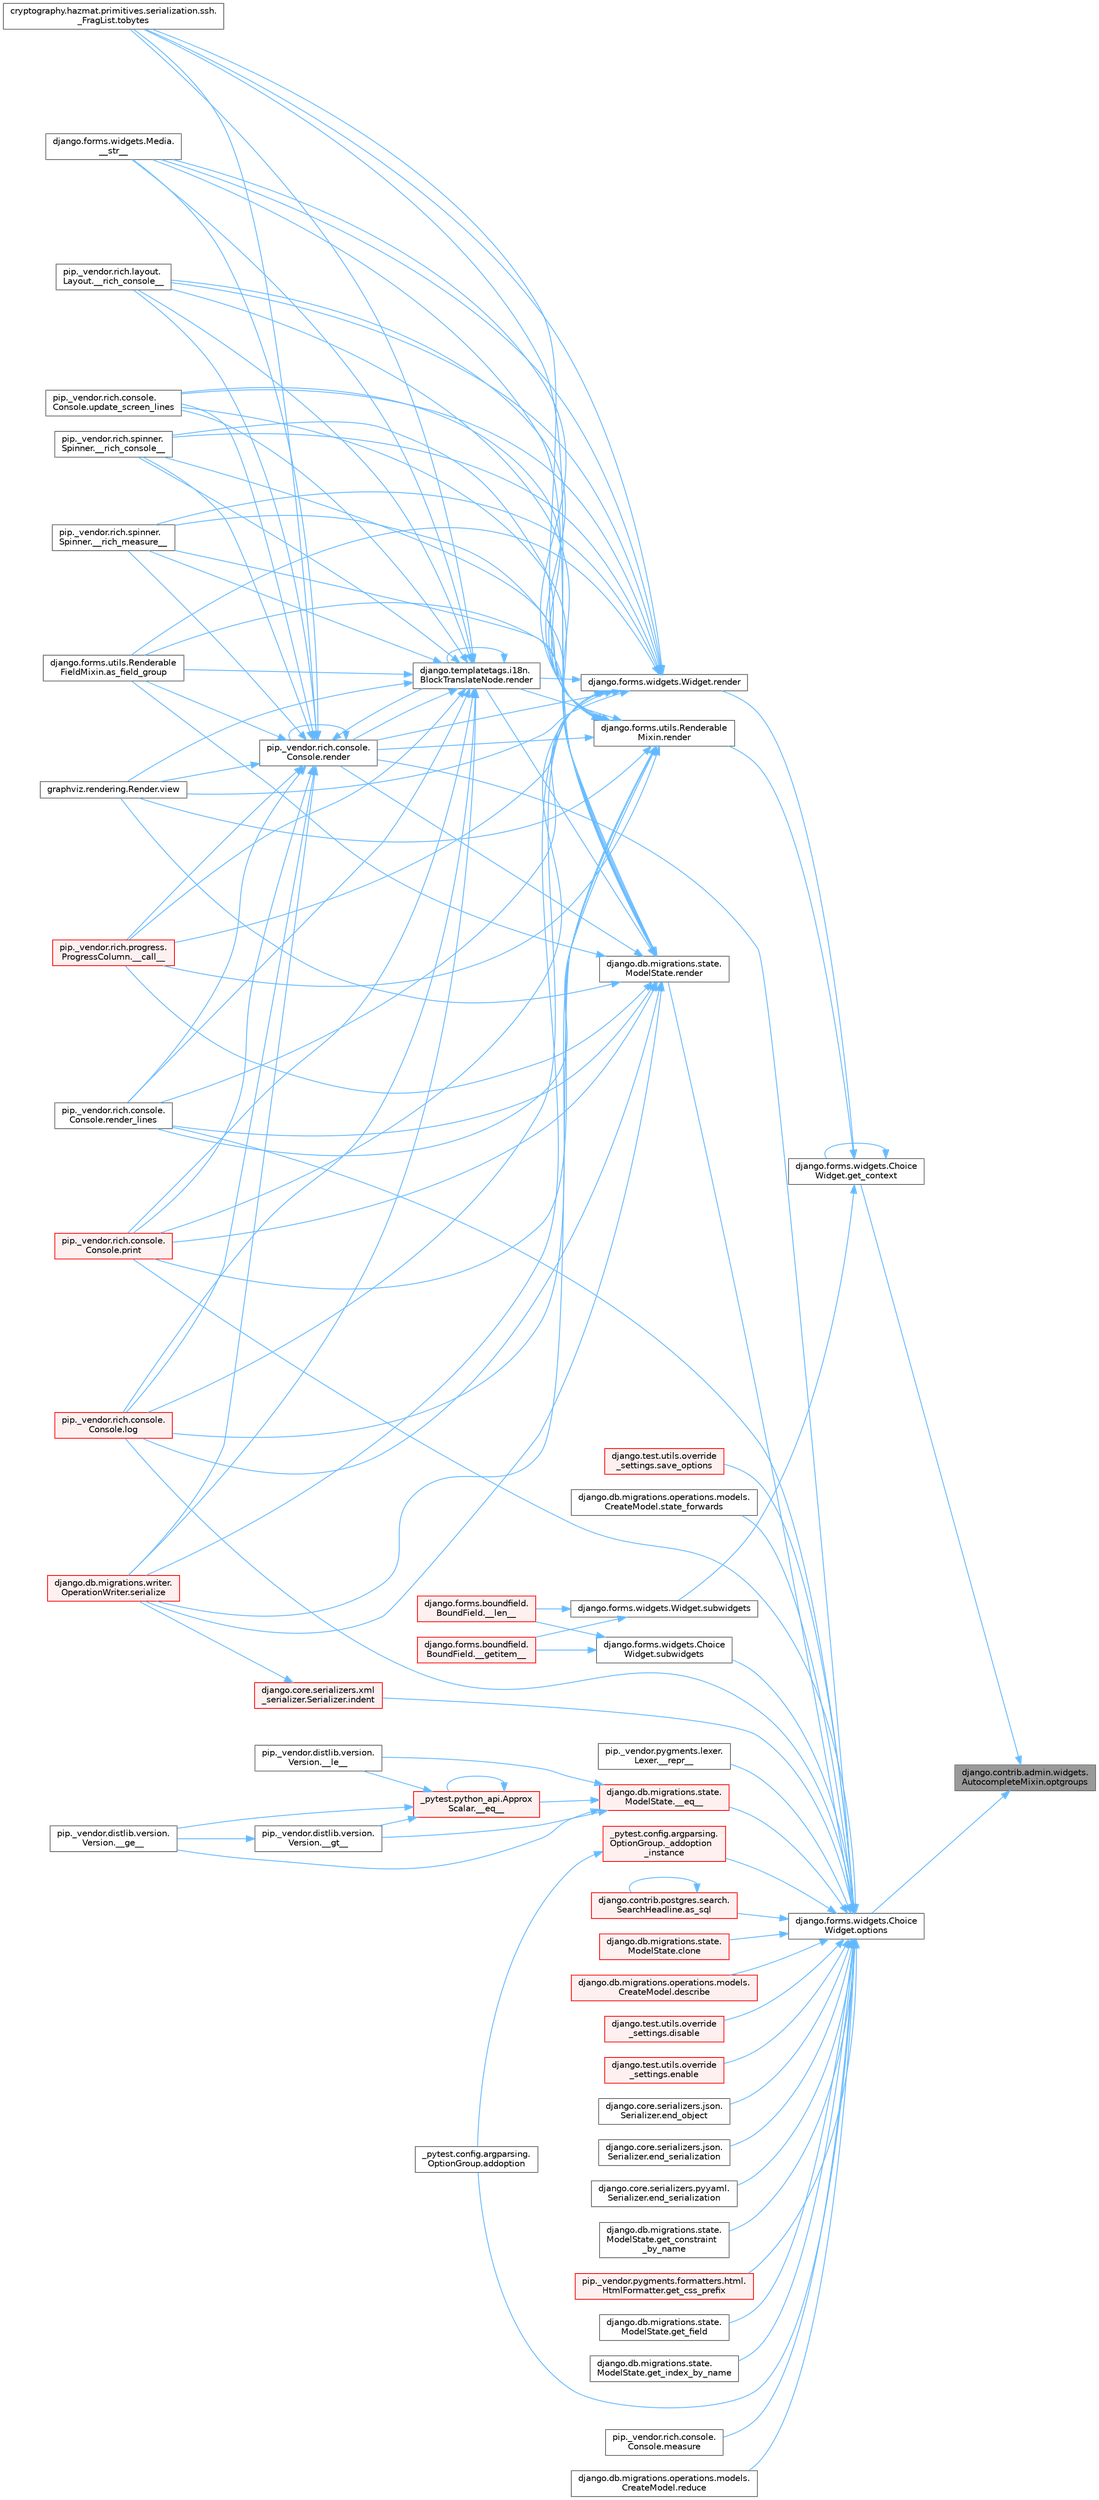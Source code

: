 digraph "django.contrib.admin.widgets.AutocompleteMixin.optgroups"
{
 // LATEX_PDF_SIZE
  bgcolor="transparent";
  edge [fontname=Helvetica,fontsize=10,labelfontname=Helvetica,labelfontsize=10];
  node [fontname=Helvetica,fontsize=10,shape=box,height=0.2,width=0.4];
  rankdir="RL";
  Node1 [id="Node000001",label="django.contrib.admin.widgets.\lAutocompleteMixin.optgroups",height=0.2,width=0.4,color="gray40", fillcolor="grey60", style="filled", fontcolor="black",tooltip=" "];
  Node1 -> Node2 [id="edge1_Node000001_Node000002",dir="back",color="steelblue1",style="solid",tooltip=" "];
  Node2 [id="Node000002",label="django.forms.widgets.Choice\lWidget.get_context",height=0.2,width=0.4,color="grey40", fillcolor="white", style="filled",URL="$classdjango_1_1forms_1_1widgets_1_1_choice_widget.html#a31e20981027ba50f51362ea6f9083ae1",tooltip=" "];
  Node2 -> Node2 [id="edge2_Node000002_Node000002",dir="back",color="steelblue1",style="solid",tooltip=" "];
  Node2 -> Node3 [id="edge3_Node000002_Node000003",dir="back",color="steelblue1",style="solid",tooltip=" "];
  Node3 [id="Node000003",label="django.forms.utils.Renderable\lMixin.render",height=0.2,width=0.4,color="grey40", fillcolor="white", style="filled",URL="$classdjango_1_1forms_1_1utils_1_1_renderable_mixin.html#acdc73a3b1da7190ea3c6e0e2cb22e297",tooltip=" "];
  Node3 -> Node4 [id="edge4_Node000003_Node000004",dir="back",color="steelblue1",style="solid",tooltip=" "];
  Node4 [id="Node000004",label="pip._vendor.rich.progress.\lProgressColumn.__call__",height=0.2,width=0.4,color="red", fillcolor="#FFF0F0", style="filled",URL="$classpip_1_1__vendor_1_1rich_1_1progress_1_1_progress_column.html#ae0c399be74222f949edb0fa5324cf6ea",tooltip=" "];
  Node3 -> Node7 [id="edge5_Node000003_Node000007",dir="back",color="steelblue1",style="solid",tooltip=" "];
  Node7 [id="Node000007",label="pip._vendor.rich.layout.\lLayout.__rich_console__",height=0.2,width=0.4,color="grey40", fillcolor="white", style="filled",URL="$classpip_1_1__vendor_1_1rich_1_1layout_1_1_layout.html#ac39cb3d17d2b0324ee1b0dada41a3ebd",tooltip=" "];
  Node3 -> Node8 [id="edge6_Node000003_Node000008",dir="back",color="steelblue1",style="solid",tooltip=" "];
  Node8 [id="Node000008",label="pip._vendor.rich.spinner.\lSpinner.__rich_console__",height=0.2,width=0.4,color="grey40", fillcolor="white", style="filled",URL="$classpip_1_1__vendor_1_1rich_1_1spinner_1_1_spinner.html#a6883d8dced19ac48d4dfc74f776357fd",tooltip=" "];
  Node3 -> Node9 [id="edge7_Node000003_Node000009",dir="back",color="steelblue1",style="solid",tooltip=" "];
  Node9 [id="Node000009",label="pip._vendor.rich.spinner.\lSpinner.__rich_measure__",height=0.2,width=0.4,color="grey40", fillcolor="white", style="filled",URL="$classpip_1_1__vendor_1_1rich_1_1spinner_1_1_spinner.html#a89745682c823c44a31bae8e8d07869f5",tooltip=" "];
  Node3 -> Node10 [id="edge8_Node000003_Node000010",dir="back",color="steelblue1",style="solid",tooltip=" "];
  Node10 [id="Node000010",label="django.forms.widgets.Media.\l__str__",height=0.2,width=0.4,color="grey40", fillcolor="white", style="filled",URL="$classdjango_1_1forms_1_1widgets_1_1_media.html#ae1651710548a7d9f14f036d035012d21",tooltip=" "];
  Node3 -> Node11 [id="edge9_Node000003_Node000011",dir="back",color="steelblue1",style="solid",tooltip=" "];
  Node11 [id="Node000011",label="django.forms.utils.Renderable\lFieldMixin.as_field_group",height=0.2,width=0.4,color="grey40", fillcolor="white", style="filled",URL="$classdjango_1_1forms_1_1utils_1_1_renderable_field_mixin.html#a1e9a1b4f790ea694431554267fd5d74c",tooltip=" "];
  Node3 -> Node12 [id="edge10_Node000003_Node000012",dir="back",color="steelblue1",style="solid",tooltip=" "];
  Node12 [id="Node000012",label="pip._vendor.rich.console.\lConsole.log",height=0.2,width=0.4,color="red", fillcolor="#FFF0F0", style="filled",URL="$classpip_1_1__vendor_1_1rich_1_1console_1_1_console.html#af9c77e39f9413fc2b134c60cfa23b0f1",tooltip=" "];
  Node3 -> Node433 [id="edge11_Node000003_Node000433",dir="back",color="steelblue1",style="solid",tooltip=" "];
  Node433 [id="Node000433",label="pip._vendor.rich.console.\lConsole.print",height=0.2,width=0.4,color="red", fillcolor="#FFF0F0", style="filled",URL="$classpip_1_1__vendor_1_1rich_1_1console_1_1_console.html#af954370cdbb49236b597f2c11064549d",tooltip=" "];
  Node3 -> Node515 [id="edge12_Node000003_Node000515",dir="back",color="steelblue1",style="solid",tooltip=" "];
  Node515 [id="Node000515",label="django.templatetags.i18n.\lBlockTranslateNode.render",height=0.2,width=0.4,color="grey40", fillcolor="white", style="filled",URL="$classdjango_1_1templatetags_1_1i18n_1_1_block_translate_node.html#aaf05bebfd02c1c4b676387ada0357832",tooltip=" "];
  Node515 -> Node4 [id="edge13_Node000515_Node000004",dir="back",color="steelblue1",style="solid",tooltip=" "];
  Node515 -> Node7 [id="edge14_Node000515_Node000007",dir="back",color="steelblue1",style="solid",tooltip=" "];
  Node515 -> Node8 [id="edge15_Node000515_Node000008",dir="back",color="steelblue1",style="solid",tooltip=" "];
  Node515 -> Node9 [id="edge16_Node000515_Node000009",dir="back",color="steelblue1",style="solid",tooltip=" "];
  Node515 -> Node10 [id="edge17_Node000515_Node000010",dir="back",color="steelblue1",style="solid",tooltip=" "];
  Node515 -> Node11 [id="edge18_Node000515_Node000011",dir="back",color="steelblue1",style="solid",tooltip=" "];
  Node515 -> Node12 [id="edge19_Node000515_Node000012",dir="back",color="steelblue1",style="solid",tooltip=" "];
  Node515 -> Node433 [id="edge20_Node000515_Node000433",dir="back",color="steelblue1",style="solid",tooltip=" "];
  Node515 -> Node515 [id="edge21_Node000515_Node000515",dir="back",color="steelblue1",style="solid",tooltip=" "];
  Node515 -> Node516 [id="edge22_Node000515_Node000516",dir="back",color="steelblue1",style="solid",tooltip=" "];
  Node516 [id="Node000516",label="pip._vendor.rich.console.\lConsole.render",height=0.2,width=0.4,color="grey40", fillcolor="white", style="filled",URL="$classpip_1_1__vendor_1_1rich_1_1console_1_1_console.html#a9551b8254c573105adde80622393a938",tooltip=" "];
  Node516 -> Node4 [id="edge23_Node000516_Node000004",dir="back",color="steelblue1",style="solid",tooltip=" "];
  Node516 -> Node7 [id="edge24_Node000516_Node000007",dir="back",color="steelblue1",style="solid",tooltip=" "];
  Node516 -> Node8 [id="edge25_Node000516_Node000008",dir="back",color="steelblue1",style="solid",tooltip=" "];
  Node516 -> Node9 [id="edge26_Node000516_Node000009",dir="back",color="steelblue1",style="solid",tooltip=" "];
  Node516 -> Node10 [id="edge27_Node000516_Node000010",dir="back",color="steelblue1",style="solid",tooltip=" "];
  Node516 -> Node11 [id="edge28_Node000516_Node000011",dir="back",color="steelblue1",style="solid",tooltip=" "];
  Node516 -> Node12 [id="edge29_Node000516_Node000012",dir="back",color="steelblue1",style="solid",tooltip=" "];
  Node516 -> Node433 [id="edge30_Node000516_Node000433",dir="back",color="steelblue1",style="solid",tooltip=" "];
  Node516 -> Node515 [id="edge31_Node000516_Node000515",dir="back",color="steelblue1",style="solid",tooltip=" "];
  Node516 -> Node516 [id="edge32_Node000516_Node000516",dir="back",color="steelblue1",style="solid",tooltip=" "];
  Node516 -> Node517 [id="edge33_Node000516_Node000517",dir="back",color="steelblue1",style="solid",tooltip=" "];
  Node517 [id="Node000517",label="pip._vendor.rich.console.\lConsole.render_lines",height=0.2,width=0.4,color="grey40", fillcolor="white", style="filled",URL="$classpip_1_1__vendor_1_1rich_1_1console_1_1_console.html#a5818808a49db20c5bee6986425f96f14",tooltip=" "];
  Node516 -> Node518 [id="edge34_Node000516_Node000518",dir="back",color="steelblue1",style="solid",tooltip=" "];
  Node518 [id="Node000518",label="django.db.migrations.writer.\lOperationWriter.serialize",height=0.2,width=0.4,color="red", fillcolor="#FFF0F0", style="filled",URL="$classdjango_1_1db_1_1migrations_1_1writer_1_1_operation_writer.html#a866e8d13e1c54a35d74e9a6b0383b2f8",tooltip=" "];
  Node516 -> Node590 [id="edge35_Node000516_Node000590",dir="back",color="steelblue1",style="solid",tooltip=" "];
  Node590 [id="Node000590",label="cryptography.hazmat.primitives.serialization.ssh.\l_FragList.tobytes",height=0.2,width=0.4,color="grey40", fillcolor="white", style="filled",URL="$classcryptography_1_1hazmat_1_1primitives_1_1serialization_1_1ssh_1_1___frag_list.html#a195dd4e7c741624829a13af53fa3de38",tooltip=" "];
  Node516 -> Node591 [id="edge36_Node000516_Node000591",dir="back",color="steelblue1",style="solid",tooltip=" "];
  Node591 [id="Node000591",label="pip._vendor.rich.console.\lConsole.update_screen_lines",height=0.2,width=0.4,color="grey40", fillcolor="white", style="filled",URL="$classpip_1_1__vendor_1_1rich_1_1console_1_1_console.html#a21cfe5af86ec7533f23d45fe2969817e",tooltip=" "];
  Node516 -> Node592 [id="edge37_Node000516_Node000592",dir="back",color="steelblue1",style="solid",tooltip=" "];
  Node592 [id="Node000592",label="graphviz.rendering.Render.view",height=0.2,width=0.4,color="grey40", fillcolor="white", style="filled",URL="$classgraphviz_1_1rendering_1_1_render.html#a53169c422996b9a7e92b5580c13914e2",tooltip=" "];
  Node515 -> Node517 [id="edge38_Node000515_Node000517",dir="back",color="steelblue1",style="solid",tooltip=" "];
  Node515 -> Node518 [id="edge39_Node000515_Node000518",dir="back",color="steelblue1",style="solid",tooltip=" "];
  Node515 -> Node590 [id="edge40_Node000515_Node000590",dir="back",color="steelblue1",style="solid",tooltip=" "];
  Node515 -> Node591 [id="edge41_Node000515_Node000591",dir="back",color="steelblue1",style="solid",tooltip=" "];
  Node515 -> Node592 [id="edge42_Node000515_Node000592",dir="back",color="steelblue1",style="solid",tooltip=" "];
  Node3 -> Node516 [id="edge43_Node000003_Node000516",dir="back",color="steelblue1",style="solid",tooltip=" "];
  Node3 -> Node517 [id="edge44_Node000003_Node000517",dir="back",color="steelblue1",style="solid",tooltip=" "];
  Node3 -> Node518 [id="edge45_Node000003_Node000518",dir="back",color="steelblue1",style="solid",tooltip=" "];
  Node3 -> Node590 [id="edge46_Node000003_Node000590",dir="back",color="steelblue1",style="solid",tooltip=" "];
  Node3 -> Node591 [id="edge47_Node000003_Node000591",dir="back",color="steelblue1",style="solid",tooltip=" "];
  Node3 -> Node592 [id="edge48_Node000003_Node000592",dir="back",color="steelblue1",style="solid",tooltip=" "];
  Node2 -> Node589 [id="edge49_Node000002_Node000589",dir="back",color="steelblue1",style="solid",tooltip=" "];
  Node589 [id="Node000589",label="django.forms.widgets.Widget.render",height=0.2,width=0.4,color="grey40", fillcolor="white", style="filled",URL="$classdjango_1_1forms_1_1widgets_1_1_widget.html#a972266d3972b64c404467dea8d6e2809",tooltip=" "];
  Node589 -> Node4 [id="edge50_Node000589_Node000004",dir="back",color="steelblue1",style="solid",tooltip=" "];
  Node589 -> Node7 [id="edge51_Node000589_Node000007",dir="back",color="steelblue1",style="solid",tooltip=" "];
  Node589 -> Node8 [id="edge52_Node000589_Node000008",dir="back",color="steelblue1",style="solid",tooltip=" "];
  Node589 -> Node9 [id="edge53_Node000589_Node000009",dir="back",color="steelblue1",style="solid",tooltip=" "];
  Node589 -> Node10 [id="edge54_Node000589_Node000010",dir="back",color="steelblue1",style="solid",tooltip=" "];
  Node589 -> Node11 [id="edge55_Node000589_Node000011",dir="back",color="steelblue1",style="solid",tooltip=" "];
  Node589 -> Node12 [id="edge56_Node000589_Node000012",dir="back",color="steelblue1",style="solid",tooltip=" "];
  Node589 -> Node433 [id="edge57_Node000589_Node000433",dir="back",color="steelblue1",style="solid",tooltip=" "];
  Node589 -> Node515 [id="edge58_Node000589_Node000515",dir="back",color="steelblue1",style="solid",tooltip=" "];
  Node589 -> Node516 [id="edge59_Node000589_Node000516",dir="back",color="steelblue1",style="solid",tooltip=" "];
  Node589 -> Node517 [id="edge60_Node000589_Node000517",dir="back",color="steelblue1",style="solid",tooltip=" "];
  Node589 -> Node518 [id="edge61_Node000589_Node000518",dir="back",color="steelblue1",style="solid",tooltip=" "];
  Node589 -> Node590 [id="edge62_Node000589_Node000590",dir="back",color="steelblue1",style="solid",tooltip=" "];
  Node589 -> Node591 [id="edge63_Node000589_Node000591",dir="back",color="steelblue1",style="solid",tooltip=" "];
  Node589 -> Node592 [id="edge64_Node000589_Node000592",dir="back",color="steelblue1",style="solid",tooltip=" "];
  Node2 -> Node1768 [id="edge65_Node000002_Node001768",dir="back",color="steelblue1",style="solid",tooltip=" "];
  Node1768 [id="Node001768",label="django.forms.widgets.Widget.subwidgets",height=0.2,width=0.4,color="grey40", fillcolor="white", style="filled",URL="$classdjango_1_1forms_1_1widgets_1_1_widget.html#aa7150e1ff3facbcd2285e01e96169f08",tooltip=" "];
  Node1768 -> Node1468 [id="edge66_Node001768_Node001468",dir="back",color="steelblue1",style="solid",tooltip=" "];
  Node1468 [id="Node001468",label="django.forms.boundfield.\lBoundField.__getitem__",height=0.2,width=0.4,color="red", fillcolor="#FFF0F0", style="filled",URL="$classdjango_1_1forms_1_1boundfield_1_1_bound_field.html#a3a436229a8bffc21c12da3d925114a6b",tooltip=" "];
  Node1768 -> Node1469 [id="edge67_Node001768_Node001469",dir="back",color="steelblue1",style="solid",tooltip=" "];
  Node1469 [id="Node001469",label="django.forms.boundfield.\lBoundField.__len__",height=0.2,width=0.4,color="red", fillcolor="#FFF0F0", style="filled",URL="$classdjango_1_1forms_1_1boundfield_1_1_bound_field.html#aa7f205ab54af5e80a15b0865e043c41e",tooltip=" "];
  Node1 -> Node1926 [id="edge68_Node000001_Node001926",dir="back",color="steelblue1",style="solid",tooltip=" "];
  Node1926 [id="Node001926",label="django.forms.widgets.Choice\lWidget.options",height=0.2,width=0.4,color="grey40", fillcolor="white", style="filled",URL="$classdjango_1_1forms_1_1widgets_1_1_choice_widget.html#a8575b90386fc2027f38ea00133cef250",tooltip=" "];
  Node1926 -> Node935 [id="edge69_Node001926_Node000935",dir="back",color="steelblue1",style="solid",tooltip=" "];
  Node935 [id="Node000935",label="django.db.migrations.state.\lModelState.__eq__",height=0.2,width=0.4,color="red", fillcolor="#FFF0F0", style="filled",URL="$classdjango_1_1db_1_1migrations_1_1state_1_1_model_state.html#ae338faa36574cfa53f86dac5ac80176d",tooltip=" "];
  Node935 -> Node88 [id="edge70_Node000935_Node000088",dir="back",color="steelblue1",style="solid",tooltip=" "];
  Node88 [id="Node000088",label="_pytest.python_api.Approx\lScalar.__eq__",height=0.2,width=0.4,color="red", fillcolor="#FFF0F0", style="filled",URL="$class__pytest_1_1python__api_1_1_approx_scalar.html#af4601ee4ca7409927f88c83ebfc3d923",tooltip=" "];
  Node88 -> Node88 [id="edge71_Node000088_Node000088",dir="back",color="steelblue1",style="solid",tooltip=" "];
  Node88 -> Node89 [id="edge72_Node000088_Node000089",dir="back",color="steelblue1",style="solid",tooltip=" "];
  Node89 [id="Node000089",label="pip._vendor.distlib.version.\lVersion.__ge__",height=0.2,width=0.4,color="grey40", fillcolor="white", style="filled",URL="$classpip_1_1__vendor_1_1distlib_1_1version_1_1_version.html#aa6b7b889cebc687ddb5ed9040d01b1ec",tooltip=" "];
  Node88 -> Node90 [id="edge73_Node000088_Node000090",dir="back",color="steelblue1",style="solid",tooltip=" "];
  Node90 [id="Node000090",label="pip._vendor.distlib.version.\lVersion.__gt__",height=0.2,width=0.4,color="grey40", fillcolor="white", style="filled",URL="$classpip_1_1__vendor_1_1distlib_1_1version_1_1_version.html#a51cf0c8da1bb6829173ff6861b10cb5f",tooltip=" "];
  Node90 -> Node89 [id="edge74_Node000090_Node000089",dir="back",color="steelblue1",style="solid",tooltip=" "];
  Node88 -> Node91 [id="edge75_Node000088_Node000091",dir="back",color="steelblue1",style="solid",tooltip=" "];
  Node91 [id="Node000091",label="pip._vendor.distlib.version.\lVersion.__le__",height=0.2,width=0.4,color="grey40", fillcolor="white", style="filled",URL="$classpip_1_1__vendor_1_1distlib_1_1version_1_1_version.html#ae5e2c5d9b76377e286fcf92a382cbb8b",tooltip=" "];
  Node935 -> Node89 [id="edge76_Node000935_Node000089",dir="back",color="steelblue1",style="solid",tooltip=" "];
  Node935 -> Node90 [id="edge77_Node000935_Node000090",dir="back",color="steelblue1",style="solid",tooltip=" "];
  Node935 -> Node91 [id="edge78_Node000935_Node000091",dir="back",color="steelblue1",style="solid",tooltip=" "];
  Node1926 -> Node1363 [id="edge79_Node001926_Node001363",dir="back",color="steelblue1",style="solid",tooltip=" "];
  Node1363 [id="Node001363",label="pip._vendor.pygments.lexer.\lLexer.__repr__",height=0.2,width=0.4,color="grey40", fillcolor="white", style="filled",URL="$classpip_1_1__vendor_1_1pygments_1_1lexer_1_1_lexer.html#a01cb8d659bdc8f8b1262ac4f2c227097",tooltip=" "];
  Node1926 -> Node1364 [id="edge80_Node001926_Node001364",dir="back",color="steelblue1",style="solid",tooltip=" "];
  Node1364 [id="Node001364",label="_pytest.config.argparsing.\lOptionGroup._addoption\l_instance",height=0.2,width=0.4,color="red", fillcolor="#FFF0F0", style="filled",URL="$class__pytest_1_1config_1_1argparsing_1_1_option_group.html#ad58bb06684870c5483c49b69f6266dbe",tooltip=" "];
  Node1364 -> Node1366 [id="edge81_Node001364_Node001366",dir="back",color="steelblue1",style="solid",tooltip=" "];
  Node1366 [id="Node001366",label="_pytest.config.argparsing.\lOptionGroup.addoption",height=0.2,width=0.4,color="grey40", fillcolor="white", style="filled",URL="$class__pytest_1_1config_1_1argparsing_1_1_option_group.html#aa61b6afd73ebaa7cdcdb51e6f671c06c",tooltip=" "];
  Node1926 -> Node1366 [id="edge82_Node001926_Node001366",dir="back",color="steelblue1",style="solid",tooltip=" "];
  Node1926 -> Node1367 [id="edge83_Node001926_Node001367",dir="back",color="steelblue1",style="solid",tooltip=" "];
  Node1367 [id="Node001367",label="django.contrib.postgres.search.\lSearchHeadline.as_sql",height=0.2,width=0.4,color="red", fillcolor="#FFF0F0", style="filled",URL="$classdjango_1_1contrib_1_1postgres_1_1search_1_1_search_headline.html#a1305fdd710fd745a4f7e2793911b1ff0",tooltip=" "];
  Node1367 -> Node1367 [id="edge84_Node001367_Node001367",dir="back",color="steelblue1",style="solid",tooltip=" "];
  Node1926 -> Node1368 [id="edge85_Node001926_Node001368",dir="back",color="steelblue1",style="solid",tooltip=" "];
  Node1368 [id="Node001368",label="django.db.migrations.state.\lModelState.clone",height=0.2,width=0.4,color="red", fillcolor="#FFF0F0", style="filled",URL="$classdjango_1_1db_1_1migrations_1_1state_1_1_model_state.html#a8c95c79710929be2c1fe723bb3f50d43",tooltip=" "];
  Node1926 -> Node1369 [id="edge86_Node001926_Node001369",dir="back",color="steelblue1",style="solid",tooltip=" "];
  Node1369 [id="Node001369",label="django.db.migrations.operations.models.\lCreateModel.describe",height=0.2,width=0.4,color="red", fillcolor="#FFF0F0", style="filled",URL="$classdjango_1_1db_1_1migrations_1_1operations_1_1models_1_1_create_model.html#ab9b2919d28b5d911b5d76a2161ba4330",tooltip=" "];
  Node1926 -> Node1373 [id="edge87_Node001926_Node001373",dir="back",color="steelblue1",style="solid",tooltip=" "];
  Node1373 [id="Node001373",label="django.test.utils.override\l_settings.disable",height=0.2,width=0.4,color="red", fillcolor="#FFF0F0", style="filled",URL="$classdjango_1_1test_1_1utils_1_1override__settings.html#a3308964de996d3516f1122d5962fe8ba",tooltip=" "];
  Node1926 -> Node1426 [id="edge88_Node001926_Node001426",dir="back",color="steelblue1",style="solid",tooltip=" "];
  Node1426 [id="Node001426",label="django.test.utils.override\l_settings.enable",height=0.2,width=0.4,color="red", fillcolor="#FFF0F0", style="filled",URL="$classdjango_1_1test_1_1utils_1_1override__settings.html#a5b31628f15a2dcfdc871288ea5ad1c75",tooltip=" "];
  Node1926 -> Node1433 [id="edge89_Node001926_Node001433",dir="back",color="steelblue1",style="solid",tooltip=" "];
  Node1433 [id="Node001433",label="django.core.serializers.json.\lSerializer.end_object",height=0.2,width=0.4,color="grey40", fillcolor="white", style="filled",URL="$classdjango_1_1core_1_1serializers_1_1json_1_1_serializer.html#a689c89f92f87dc79a54997b3b3b0d957",tooltip=" "];
  Node1926 -> Node1434 [id="edge90_Node001926_Node001434",dir="back",color="steelblue1",style="solid",tooltip=" "];
  Node1434 [id="Node001434",label="django.core.serializers.json.\lSerializer.end_serialization",height=0.2,width=0.4,color="grey40", fillcolor="white", style="filled",URL="$classdjango_1_1core_1_1serializers_1_1json_1_1_serializer.html#a41a973c15ffce96a44ecbd9c62af19b2",tooltip=" "];
  Node1926 -> Node1435 [id="edge91_Node001926_Node001435",dir="back",color="steelblue1",style="solid",tooltip=" "];
  Node1435 [id="Node001435",label="django.core.serializers.pyyaml.\lSerializer.end_serialization",height=0.2,width=0.4,color="grey40", fillcolor="white", style="filled",URL="$classdjango_1_1core_1_1serializers_1_1pyyaml_1_1_serializer.html#a4ab7406ba6f84f1fc42e26638ee37b03",tooltip=" "];
  Node1926 -> Node1436 [id="edge92_Node001926_Node001436",dir="back",color="steelblue1",style="solid",tooltip=" "];
  Node1436 [id="Node001436",label="django.db.migrations.state.\lModelState.get_constraint\l_by_name",height=0.2,width=0.4,color="grey40", fillcolor="white", style="filled",URL="$classdjango_1_1db_1_1migrations_1_1state_1_1_model_state.html#ac5f8181e9c3b9d67d1b0d7236b37089f",tooltip=" "];
  Node1926 -> Node1437 [id="edge93_Node001926_Node001437",dir="back",color="steelblue1",style="solid",tooltip=" "];
  Node1437 [id="Node001437",label="pip._vendor.pygments.formatters.html.\lHtmlFormatter.get_css_prefix",height=0.2,width=0.4,color="red", fillcolor="#FFF0F0", style="filled",URL="$classpip_1_1__vendor_1_1pygments_1_1formatters_1_1html_1_1_html_formatter.html#a5e14f6ea8cd3ea9d060692b38cddbad2",tooltip=" "];
  Node1926 -> Node1442 [id="edge94_Node001926_Node001442",dir="back",color="steelblue1",style="solid",tooltip=" "];
  Node1442 [id="Node001442",label="django.db.migrations.state.\lModelState.get_field",height=0.2,width=0.4,color="grey40", fillcolor="white", style="filled",URL="$classdjango_1_1db_1_1migrations_1_1state_1_1_model_state.html#af21121f3674d8365918c90e93123a54a",tooltip=" "];
  Node1926 -> Node1443 [id="edge95_Node001926_Node001443",dir="back",color="steelblue1",style="solid",tooltip=" "];
  Node1443 [id="Node001443",label="django.db.migrations.state.\lModelState.get_index_by_name",height=0.2,width=0.4,color="grey40", fillcolor="white", style="filled",URL="$classdjango_1_1db_1_1migrations_1_1state_1_1_model_state.html#a8a821b529760909b0b4e88eb269aba1b",tooltip=" "];
  Node1926 -> Node1444 [id="edge96_Node001926_Node001444",dir="back",color="steelblue1",style="solid",tooltip=" "];
  Node1444 [id="Node001444",label="django.core.serializers.xml\l_serializer.Serializer.indent",height=0.2,width=0.4,color="red", fillcolor="#FFF0F0", style="filled",URL="$classdjango_1_1core_1_1serializers_1_1xml__serializer_1_1_serializer.html#a5b3d624ac0ab14cb4194faca7877101a",tooltip=" "];
  Node1444 -> Node518 [id="edge97_Node001444_Node000518",dir="back",color="steelblue1",style="solid",tooltip=" "];
  Node1926 -> Node12 [id="edge98_Node001926_Node000012",dir="back",color="steelblue1",style="solid",tooltip=" "];
  Node1926 -> Node1461 [id="edge99_Node001926_Node001461",dir="back",color="steelblue1",style="solid",tooltip=" "];
  Node1461 [id="Node001461",label="pip._vendor.rich.console.\lConsole.measure",height=0.2,width=0.4,color="grey40", fillcolor="white", style="filled",URL="$classpip_1_1__vendor_1_1rich_1_1console_1_1_console.html#adb8302118790a3e3d4867afa804a79a9",tooltip=" "];
  Node1926 -> Node433 [id="edge100_Node001926_Node000433",dir="back",color="steelblue1",style="solid",tooltip=" "];
  Node1926 -> Node1462 [id="edge101_Node001926_Node001462",dir="back",color="steelblue1",style="solid",tooltip=" "];
  Node1462 [id="Node001462",label="django.db.migrations.operations.models.\lCreateModel.reduce",height=0.2,width=0.4,color="grey40", fillcolor="white", style="filled",URL="$classdjango_1_1db_1_1migrations_1_1operations_1_1models_1_1_create_model.html#ac51ea915099a1341c10910f46b685309",tooltip=" "];
  Node1926 -> Node1463 [id="edge102_Node001926_Node001463",dir="back",color="steelblue1",style="solid",tooltip=" "];
  Node1463 [id="Node001463",label="django.db.migrations.state.\lModelState.render",height=0.2,width=0.4,color="grey40", fillcolor="white", style="filled",URL="$classdjango_1_1db_1_1migrations_1_1state_1_1_model_state.html#abcfccbe8ebf6564386ec6908b6bc3178",tooltip=" "];
  Node1463 -> Node4 [id="edge103_Node001463_Node000004",dir="back",color="steelblue1",style="solid",tooltip=" "];
  Node1463 -> Node7 [id="edge104_Node001463_Node000007",dir="back",color="steelblue1",style="solid",tooltip=" "];
  Node1463 -> Node8 [id="edge105_Node001463_Node000008",dir="back",color="steelblue1",style="solid",tooltip=" "];
  Node1463 -> Node9 [id="edge106_Node001463_Node000009",dir="back",color="steelblue1",style="solid",tooltip=" "];
  Node1463 -> Node10 [id="edge107_Node001463_Node000010",dir="back",color="steelblue1",style="solid",tooltip=" "];
  Node1463 -> Node11 [id="edge108_Node001463_Node000011",dir="back",color="steelblue1",style="solid",tooltip=" "];
  Node1463 -> Node12 [id="edge109_Node001463_Node000012",dir="back",color="steelblue1",style="solid",tooltip=" "];
  Node1463 -> Node433 [id="edge110_Node001463_Node000433",dir="back",color="steelblue1",style="solid",tooltip=" "];
  Node1463 -> Node515 [id="edge111_Node001463_Node000515",dir="back",color="steelblue1",style="solid",tooltip=" "];
  Node1463 -> Node516 [id="edge112_Node001463_Node000516",dir="back",color="steelblue1",style="solid",tooltip=" "];
  Node1463 -> Node517 [id="edge113_Node001463_Node000517",dir="back",color="steelblue1",style="solid",tooltip=" "];
  Node1463 -> Node518 [id="edge114_Node001463_Node000518",dir="back",color="steelblue1",style="solid",tooltip=" "];
  Node1463 -> Node590 [id="edge115_Node001463_Node000590",dir="back",color="steelblue1",style="solid",tooltip=" "];
  Node1463 -> Node591 [id="edge116_Node001463_Node000591",dir="back",color="steelblue1",style="solid",tooltip=" "];
  Node1463 -> Node592 [id="edge117_Node001463_Node000592",dir="back",color="steelblue1",style="solid",tooltip=" "];
  Node1926 -> Node516 [id="edge118_Node001926_Node000516",dir="back",color="steelblue1",style="solid",tooltip=" "];
  Node1926 -> Node517 [id="edge119_Node001926_Node000517",dir="back",color="steelblue1",style="solid",tooltip=" "];
  Node1926 -> Node1464 [id="edge120_Node001926_Node001464",dir="back",color="steelblue1",style="solid",tooltip=" "];
  Node1464 [id="Node001464",label="django.test.utils.override\l_settings.save_options",height=0.2,width=0.4,color="red", fillcolor="#FFF0F0", style="filled",URL="$classdjango_1_1test_1_1utils_1_1override__settings.html#a75ff7908daa46efa7d1b2e3180433c77",tooltip=" "];
  Node1926 -> Node1466 [id="edge121_Node001926_Node001466",dir="back",color="steelblue1",style="solid",tooltip=" "];
  Node1466 [id="Node001466",label="django.db.migrations.operations.models.\lCreateModel.state_forwards",height=0.2,width=0.4,color="grey40", fillcolor="white", style="filled",URL="$classdjango_1_1db_1_1migrations_1_1operations_1_1models_1_1_create_model.html#a3d014a7e28652503662755e558b66ba9",tooltip=" "];
  Node1926 -> Node1467 [id="edge122_Node001926_Node001467",dir="back",color="steelblue1",style="solid",tooltip=" "];
  Node1467 [id="Node001467",label="django.forms.widgets.Choice\lWidget.subwidgets",height=0.2,width=0.4,color="grey40", fillcolor="white", style="filled",URL="$classdjango_1_1forms_1_1widgets_1_1_choice_widget.html#aab03e5a77535b14da96a4dbd7ca057e4",tooltip=" "];
  Node1467 -> Node1468 [id="edge123_Node001467_Node001468",dir="back",color="steelblue1",style="solid",tooltip=" "];
  Node1467 -> Node1469 [id="edge124_Node001467_Node001469",dir="back",color="steelblue1",style="solid",tooltip=" "];
}
